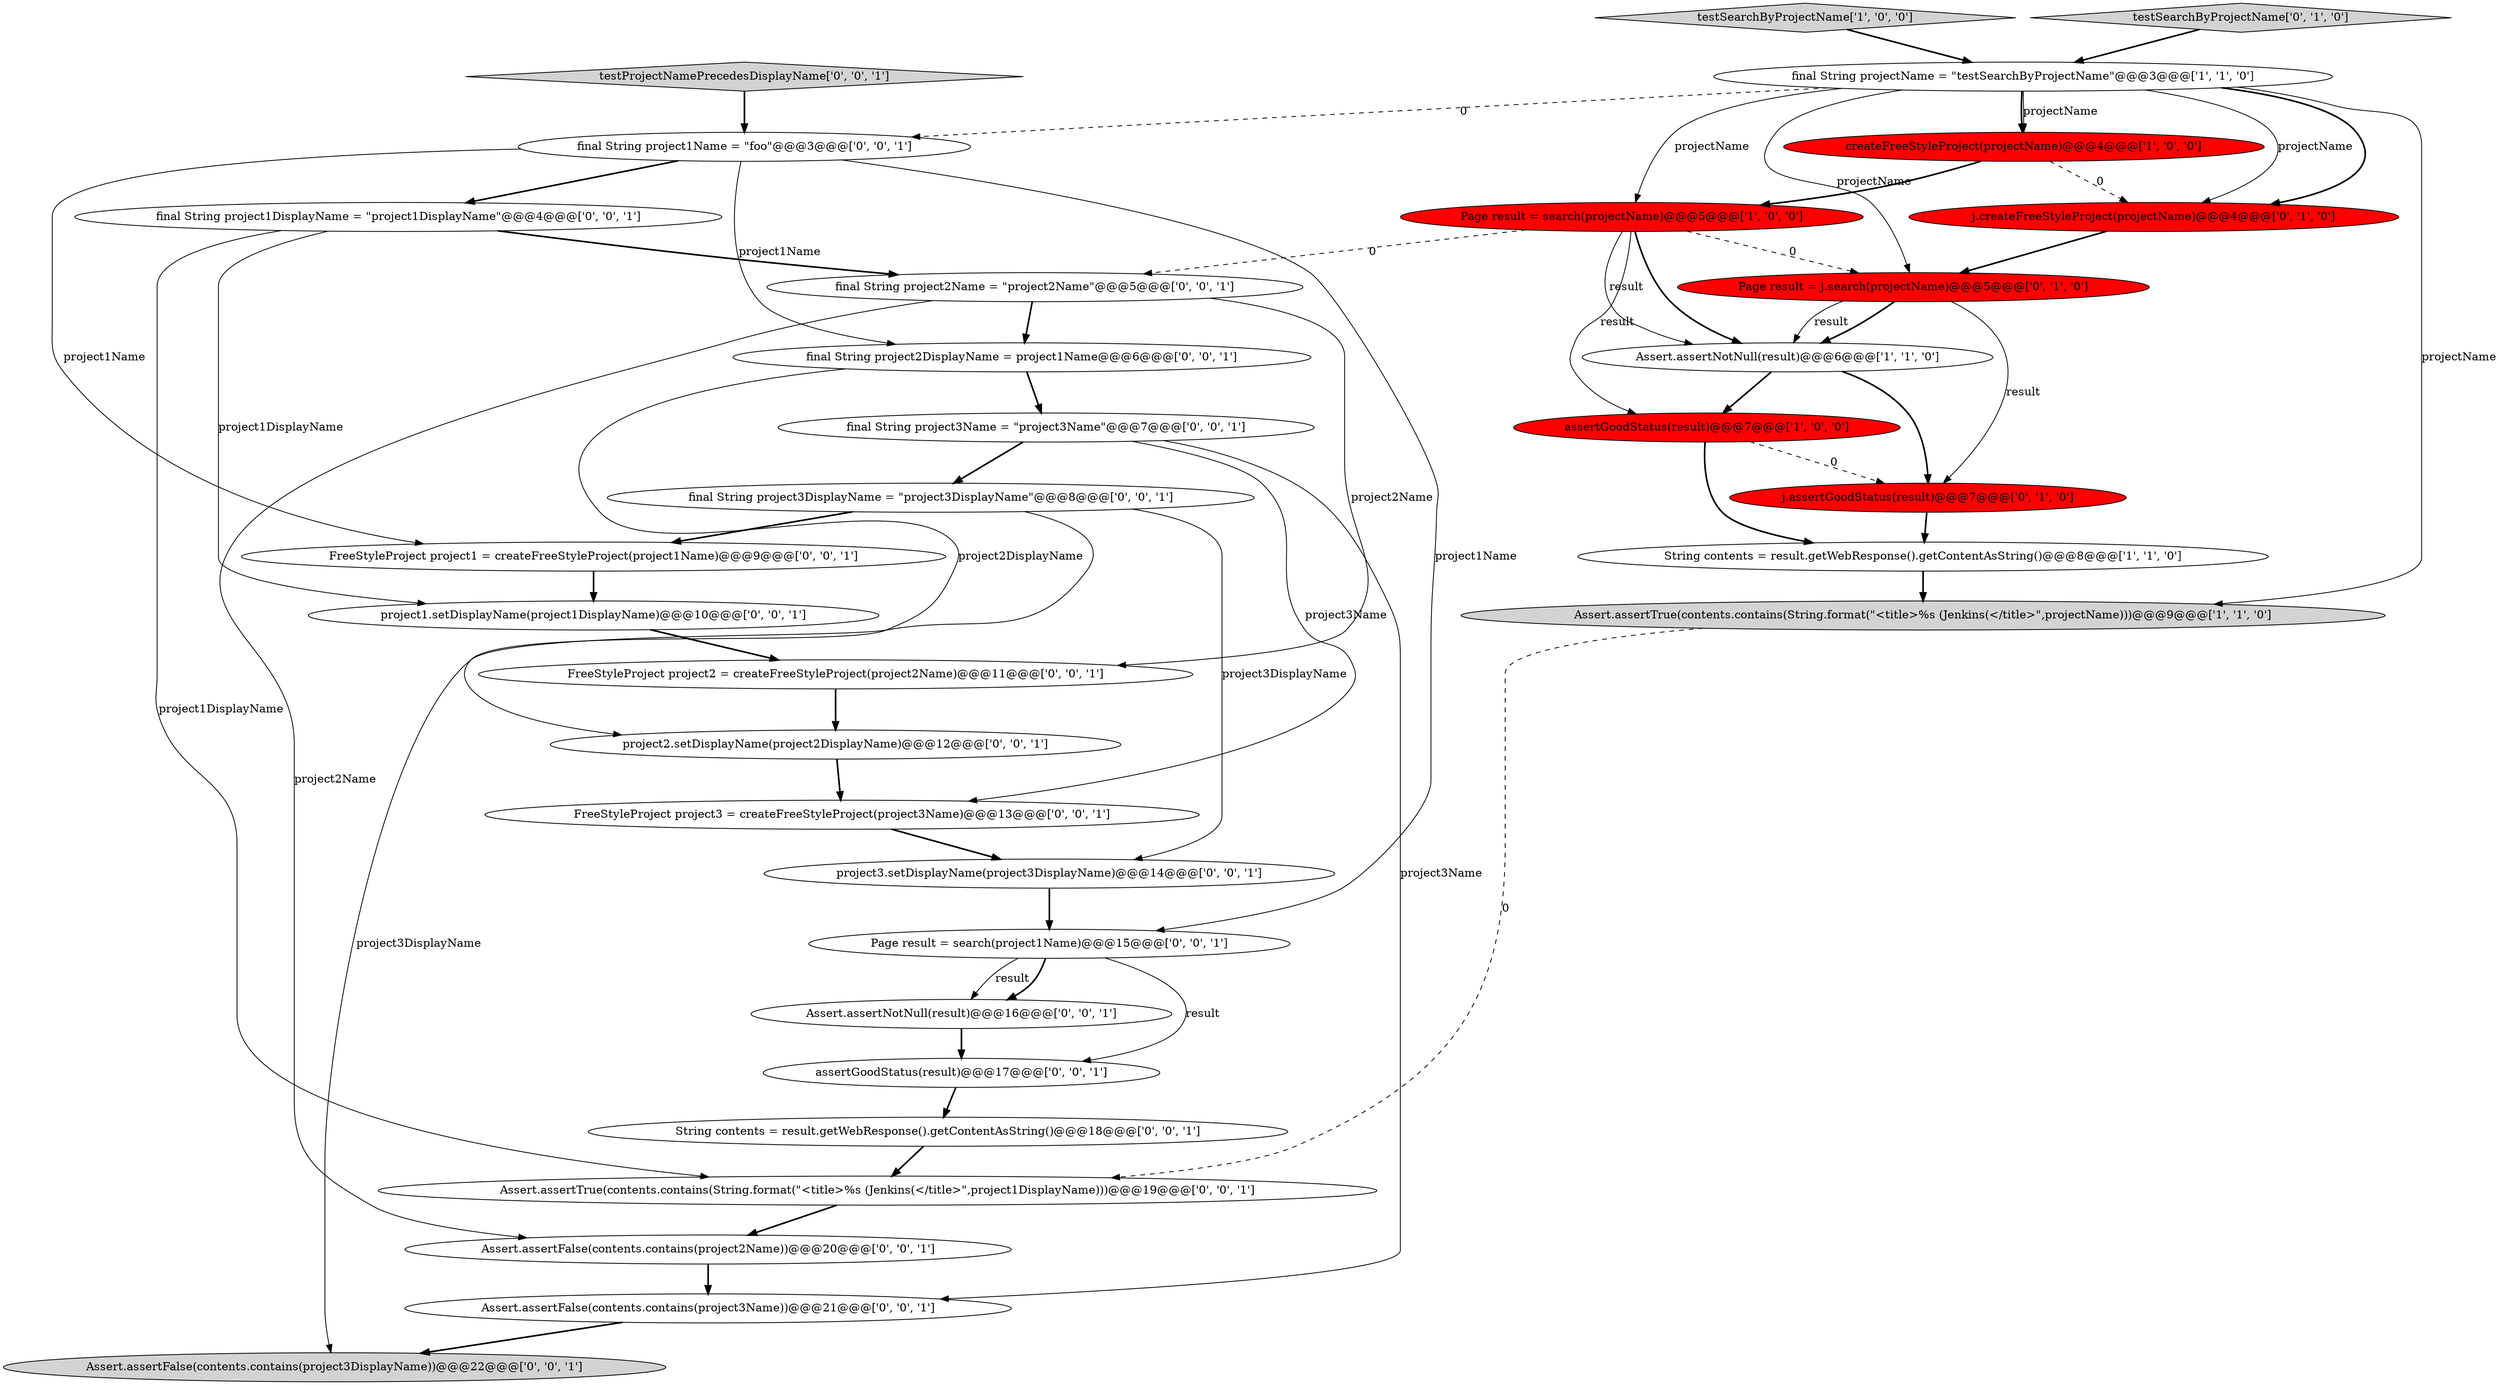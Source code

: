 digraph {
8 [style = filled, label = "Page result = j.search(projectName)@@@5@@@['0', '1', '0']", fillcolor = red, shape = ellipse image = "AAA1AAABBB2BBB"];
0 [style = filled, label = "assertGoodStatus(result)@@@7@@@['1', '0', '0']", fillcolor = red, shape = ellipse image = "AAA1AAABBB1BBB"];
7 [style = filled, label = "testSearchByProjectName['1', '0', '0']", fillcolor = lightgray, shape = diamond image = "AAA0AAABBB1BBB"];
29 [style = filled, label = "Assert.assertNotNull(result)@@@16@@@['0', '0', '1']", fillcolor = white, shape = ellipse image = "AAA0AAABBB3BBB"];
20 [style = filled, label = "Assert.assertFalse(contents.contains(project3Name))@@@21@@@['0', '0', '1']", fillcolor = white, shape = ellipse image = "AAA0AAABBB3BBB"];
2 [style = filled, label = "final String projectName = \"testSearchByProjectName\"@@@3@@@['1', '1', '0']", fillcolor = white, shape = ellipse image = "AAA0AAABBB1BBB"];
27 [style = filled, label = "final String project2DisplayName = project1Name@@@6@@@['0', '0', '1']", fillcolor = white, shape = ellipse image = "AAA0AAABBB3BBB"];
9 [style = filled, label = "testSearchByProjectName['0', '1', '0']", fillcolor = lightgray, shape = diamond image = "AAA0AAABBB2BBB"];
26 [style = filled, label = "final String project1Name = \"foo\"@@@3@@@['0', '0', '1']", fillcolor = white, shape = ellipse image = "AAA0AAABBB3BBB"];
10 [style = filled, label = "j.assertGoodStatus(result)@@@7@@@['0', '1', '0']", fillcolor = red, shape = ellipse image = "AAA1AAABBB2BBB"];
24 [style = filled, label = "Assert.assertFalse(contents.contains(project3DisplayName))@@@22@@@['0', '0', '1']", fillcolor = lightgray, shape = ellipse image = "AAA0AAABBB3BBB"];
32 [style = filled, label = "project3.setDisplayName(project3DisplayName)@@@14@@@['0', '0', '1']", fillcolor = white, shape = ellipse image = "AAA0AAABBB3BBB"];
25 [style = filled, label = "FreeStyleProject project3 = createFreeStyleProject(project3Name)@@@13@@@['0', '0', '1']", fillcolor = white, shape = ellipse image = "AAA0AAABBB3BBB"];
15 [style = filled, label = "String contents = result.getWebResponse().getContentAsString()@@@18@@@['0', '0', '1']", fillcolor = white, shape = ellipse image = "AAA0AAABBB3BBB"];
16 [style = filled, label = "assertGoodStatus(result)@@@17@@@['0', '0', '1']", fillcolor = white, shape = ellipse image = "AAA0AAABBB3BBB"];
1 [style = filled, label = "Assert.assertNotNull(result)@@@6@@@['1', '1', '0']", fillcolor = white, shape = ellipse image = "AAA0AAABBB1BBB"];
22 [style = filled, label = "Page result = search(project1Name)@@@15@@@['0', '0', '1']", fillcolor = white, shape = ellipse image = "AAA0AAABBB3BBB"];
31 [style = filled, label = "project1.setDisplayName(project1DisplayName)@@@10@@@['0', '0', '1']", fillcolor = white, shape = ellipse image = "AAA0AAABBB3BBB"];
30 [style = filled, label = "final String project2Name = \"project2Name\"@@@5@@@['0', '0', '1']", fillcolor = white, shape = ellipse image = "AAA0AAABBB3BBB"];
21 [style = filled, label = "project2.setDisplayName(project2DisplayName)@@@12@@@['0', '0', '1']", fillcolor = white, shape = ellipse image = "AAA0AAABBB3BBB"];
12 [style = filled, label = "testProjectNamePrecedesDisplayName['0', '0', '1']", fillcolor = lightgray, shape = diamond image = "AAA0AAABBB3BBB"];
4 [style = filled, label = "Assert.assertTrue(contents.contains(String.format(\"<title>%s (Jenkins(</title>\",projectName)))@@@9@@@['1', '1', '0']", fillcolor = lightgray, shape = ellipse image = "AAA0AAABBB1BBB"];
17 [style = filled, label = "FreeStyleProject project2 = createFreeStyleProject(project2Name)@@@11@@@['0', '0', '1']", fillcolor = white, shape = ellipse image = "AAA0AAABBB3BBB"];
18 [style = filled, label = "final String project3DisplayName = \"project3DisplayName\"@@@8@@@['0', '0', '1']", fillcolor = white, shape = ellipse image = "AAA0AAABBB3BBB"];
23 [style = filled, label = "Assert.assertFalse(contents.contains(project2Name))@@@20@@@['0', '0', '1']", fillcolor = white, shape = ellipse image = "AAA0AAABBB3BBB"];
28 [style = filled, label = "Assert.assertTrue(contents.contains(String.format(\"<title>%s (Jenkins(</title>\",project1DisplayName)))@@@19@@@['0', '0', '1']", fillcolor = white, shape = ellipse image = "AAA0AAABBB3BBB"];
11 [style = filled, label = "j.createFreeStyleProject(projectName)@@@4@@@['0', '1', '0']", fillcolor = red, shape = ellipse image = "AAA1AAABBB2BBB"];
6 [style = filled, label = "Page result = search(projectName)@@@5@@@['1', '0', '0']", fillcolor = red, shape = ellipse image = "AAA1AAABBB1BBB"];
3 [style = filled, label = "createFreeStyleProject(projectName)@@@4@@@['1', '0', '0']", fillcolor = red, shape = ellipse image = "AAA1AAABBB1BBB"];
13 [style = filled, label = "final String project1DisplayName = \"project1DisplayName\"@@@4@@@['0', '0', '1']", fillcolor = white, shape = ellipse image = "AAA0AAABBB3BBB"];
14 [style = filled, label = "final String project3Name = \"project3Name\"@@@7@@@['0', '0', '1']", fillcolor = white, shape = ellipse image = "AAA0AAABBB3BBB"];
5 [style = filled, label = "String contents = result.getWebResponse().getContentAsString()@@@8@@@['1', '1', '0']", fillcolor = white, shape = ellipse image = "AAA0AAABBB1BBB"];
19 [style = filled, label = "FreeStyleProject project1 = createFreeStyleProject(project1Name)@@@9@@@['0', '0', '1']", fillcolor = white, shape = ellipse image = "AAA0AAABBB3BBB"];
26->27 [style = solid, label="project1Name"];
16->15 [style = bold, label=""];
13->31 [style = solid, label="project1DisplayName"];
22->29 [style = solid, label="result"];
32->22 [style = bold, label=""];
23->20 [style = bold, label=""];
6->8 [style = dashed, label="0"];
27->14 [style = bold, label=""];
8->10 [style = solid, label="result"];
9->2 [style = bold, label=""];
19->31 [style = bold, label=""];
2->3 [style = bold, label=""];
6->1 [style = solid, label="result"];
30->27 [style = bold, label=""];
6->0 [style = solid, label="result"];
18->19 [style = bold, label=""];
25->32 [style = bold, label=""];
22->29 [style = bold, label=""];
18->24 [style = solid, label="project3DisplayName"];
3->6 [style = bold, label=""];
22->16 [style = solid, label="result"];
1->0 [style = bold, label=""];
30->23 [style = solid, label="project2Name"];
13->30 [style = bold, label=""];
21->25 [style = bold, label=""];
12->26 [style = bold, label=""];
2->3 [style = solid, label="projectName"];
26->13 [style = bold, label=""];
0->10 [style = dashed, label="0"];
4->28 [style = dashed, label="0"];
14->25 [style = solid, label="project3Name"];
8->1 [style = bold, label=""];
6->1 [style = bold, label=""];
13->28 [style = solid, label="project1DisplayName"];
30->17 [style = solid, label="project2Name"];
10->5 [style = bold, label=""];
8->1 [style = solid, label="result"];
15->28 [style = bold, label=""];
28->23 [style = bold, label=""];
18->32 [style = solid, label="project3DisplayName"];
14->20 [style = solid, label="project3Name"];
7->2 [style = bold, label=""];
5->4 [style = bold, label=""];
26->19 [style = solid, label="project1Name"];
11->8 [style = bold, label=""];
2->6 [style = solid, label="projectName"];
14->18 [style = bold, label=""];
6->30 [style = dashed, label="0"];
31->17 [style = bold, label=""];
2->26 [style = dashed, label="0"];
2->8 [style = solid, label="projectName"];
20->24 [style = bold, label=""];
1->10 [style = bold, label=""];
26->22 [style = solid, label="project1Name"];
27->21 [style = solid, label="project2DisplayName"];
2->11 [style = solid, label="projectName"];
2->11 [style = bold, label=""];
17->21 [style = bold, label=""];
29->16 [style = bold, label=""];
3->11 [style = dashed, label="0"];
2->4 [style = solid, label="projectName"];
0->5 [style = bold, label=""];
}
